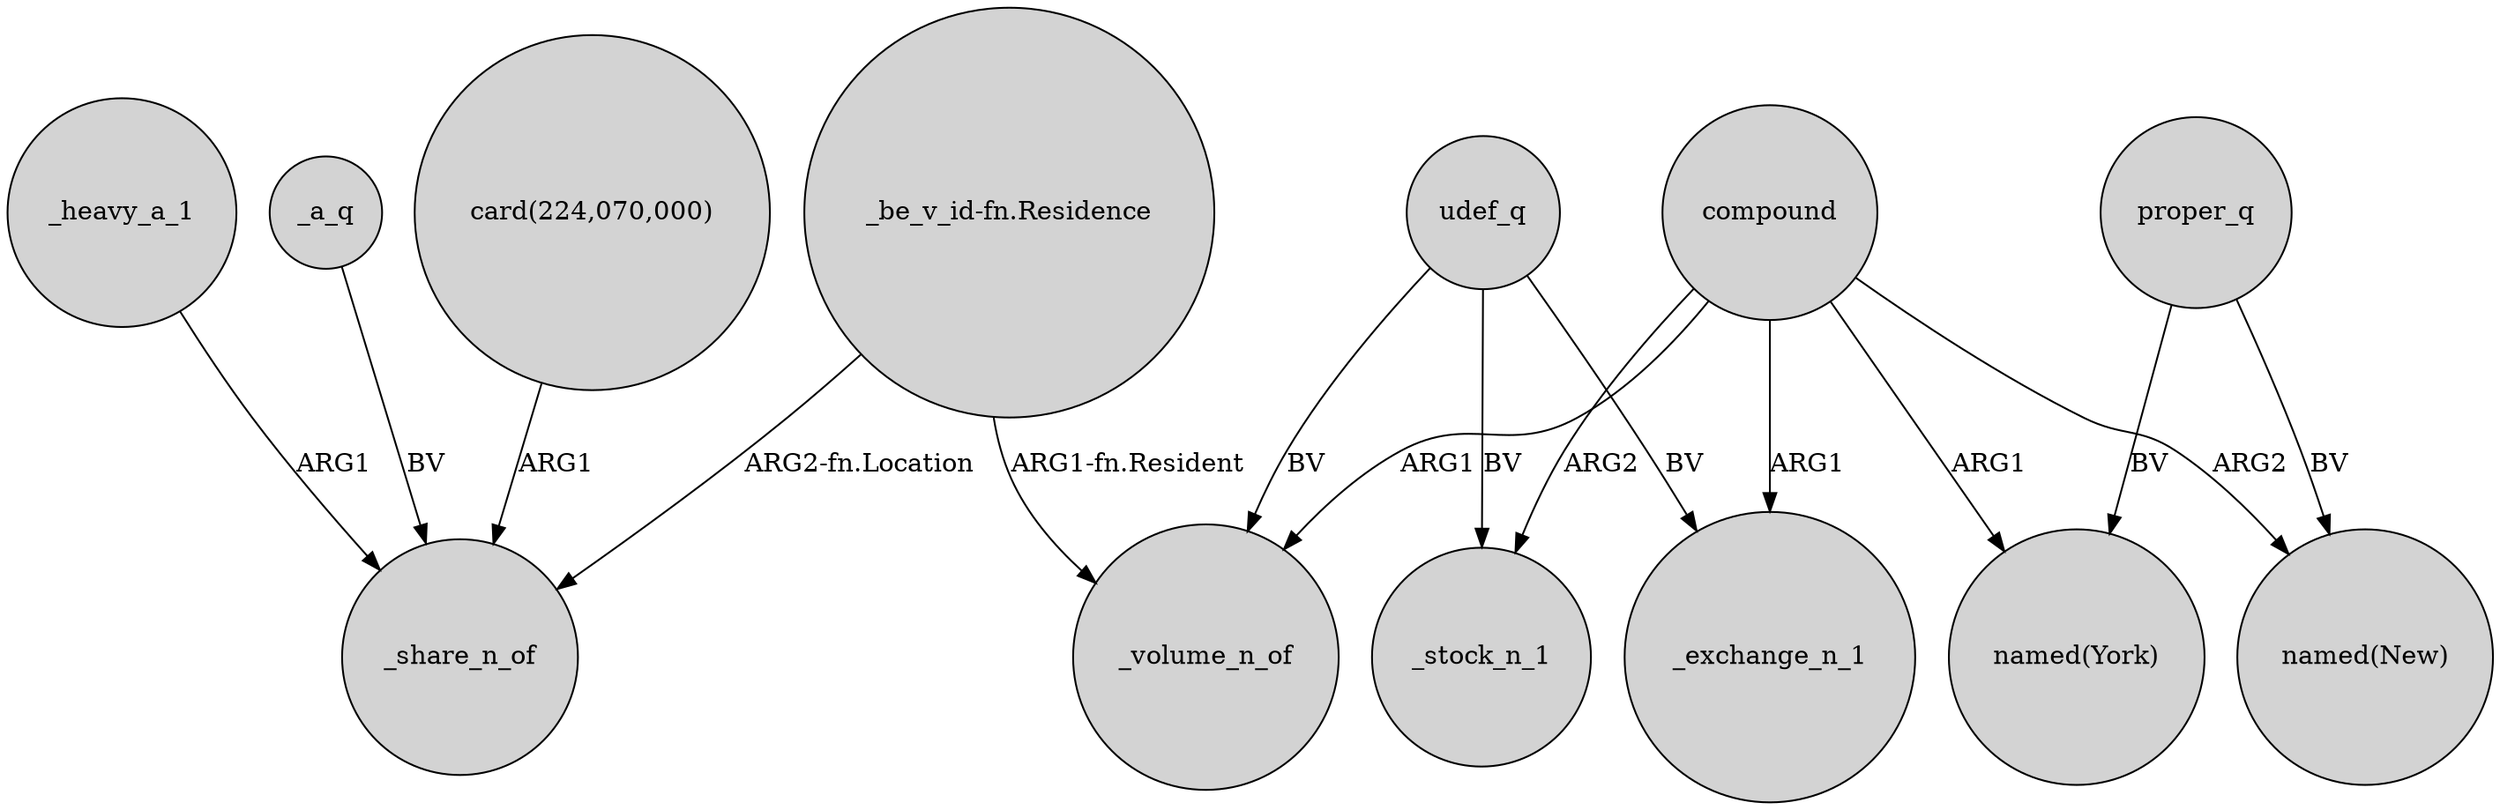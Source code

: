 digraph {
	node [shape=circle style=filled]
	"_be_v_id-fn.Residence" -> _share_n_of [label="ARG2-fn.Location"]
	"card(224,070,000)" -> _share_n_of [label=ARG1]
	compound -> _volume_n_of [label=ARG1]
	_heavy_a_1 -> _share_n_of [label=ARG1]
	_a_q -> _share_n_of [label=BV]
	compound -> _stock_n_1 [label=ARG2]
	compound -> "named(York)" [label=ARG1]
	udef_q -> _volume_n_of [label=BV]
	compound -> _exchange_n_1 [label=ARG1]
	proper_q -> "named(York)" [label=BV]
	compound -> "named(New)" [label=ARG2]
	proper_q -> "named(New)" [label=BV]
	udef_q -> _exchange_n_1 [label=BV]
	udef_q -> _stock_n_1 [label=BV]
	"_be_v_id-fn.Residence" -> _volume_n_of [label="ARG1-fn.Resident"]
}
